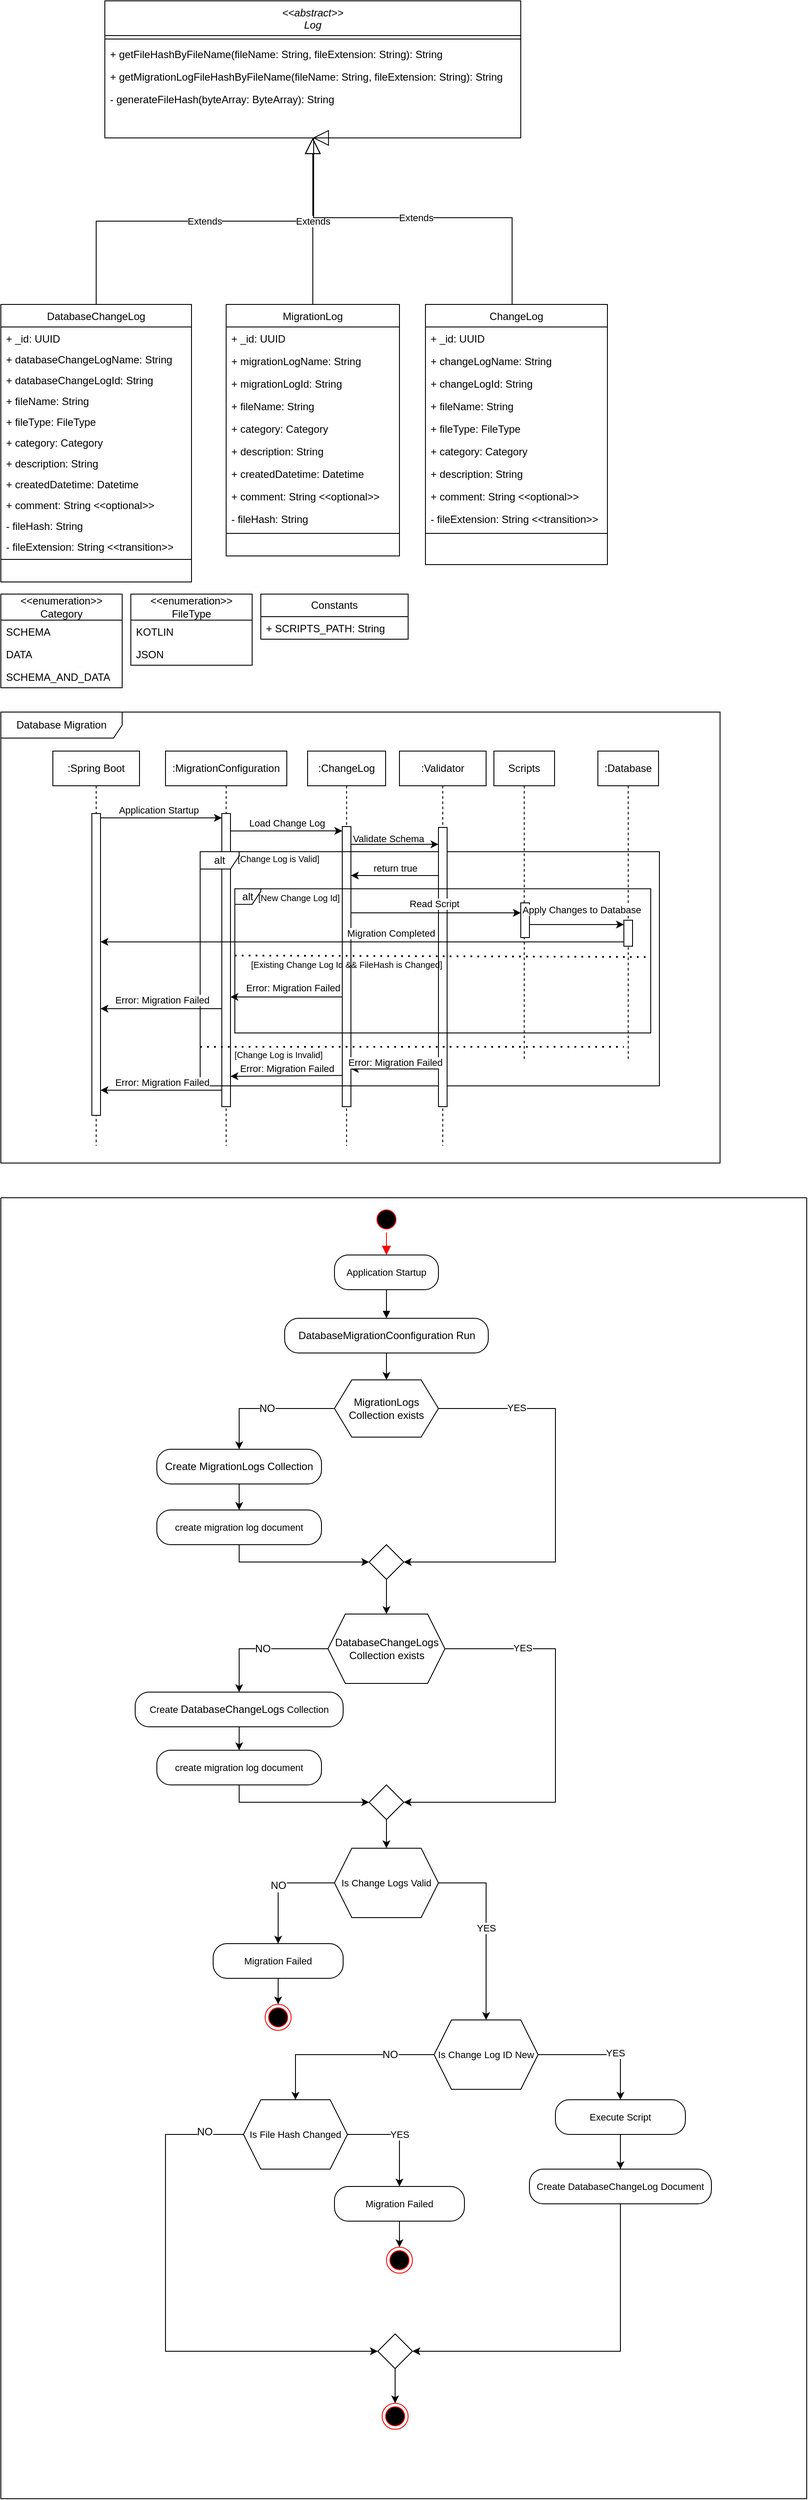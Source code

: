 <mxfile version="24.5.3" type="device">
  <diagram id="C5RBs43oDa-KdzZeNtuy" name="Page-1">
    <mxGraphModel dx="1207" dy="812" grid="1" gridSize="10" guides="1" tooltips="1" connect="1" arrows="1" fold="1" page="1" pageScale="1" pageWidth="827" pageHeight="1169" math="0" shadow="0">
      <root>
        <mxCell id="WIyWlLk6GJQsqaUBKTNV-0" />
        <mxCell id="WIyWlLk6GJQsqaUBKTNV-1" parent="WIyWlLk6GJQsqaUBKTNV-0" />
        <mxCell id="zkfFHV4jXpPFQw0GAbJ--0" value="&lt;&lt;abstract&gt;&gt;&#xa;Log" style="swimlane;fontStyle=2;align=center;verticalAlign=top;childLayout=stackLayout;horizontal=1;startSize=40;horizontalStack=0;resizeParent=1;resizeLast=0;collapsible=1;marginBottom=0;rounded=0;shadow=0;strokeWidth=1;" parent="WIyWlLk6GJQsqaUBKTNV-1" vertex="1">
          <mxGeometry x="180" y="10" width="480" height="158" as="geometry">
            <mxRectangle x="220" y="120" width="160" height="26" as="alternateBounds" />
          </mxGeometry>
        </mxCell>
        <mxCell id="zkfFHV4jXpPFQw0GAbJ--4" value="" style="line;html=1;strokeWidth=1;align=left;verticalAlign=middle;spacingTop=-1;spacingLeft=3;spacingRight=3;rotatable=0;labelPosition=right;points=[];portConstraint=eastwest;" parent="zkfFHV4jXpPFQw0GAbJ--0" vertex="1">
          <mxGeometry y="40" width="480" height="8" as="geometry" />
        </mxCell>
        <mxCell id="zkfFHV4jXpPFQw0GAbJ--5" value="+ getFileHashByFileName(fileName: String, fileExtension: String): String" style="text;align=left;verticalAlign=top;spacingLeft=4;spacingRight=4;overflow=hidden;rotatable=0;points=[[0,0.5],[1,0.5]];portConstraint=eastwest;" parent="zkfFHV4jXpPFQw0GAbJ--0" vertex="1">
          <mxGeometry y="48" width="480" height="26" as="geometry" />
        </mxCell>
        <mxCell id="hqegpH38QEARUHd4Mwe3-142" value="+ getMigrationLogFileHashByFileName(fileName: String, fileExtension: String): String" style="text;align=left;verticalAlign=top;spacingLeft=4;spacingRight=4;overflow=hidden;rotatable=0;points=[[0,0.5],[1,0.5]];portConstraint=eastwest;" vertex="1" parent="zkfFHV4jXpPFQw0GAbJ--0">
          <mxGeometry y="74" width="480" height="26" as="geometry" />
        </mxCell>
        <mxCell id="hqegpH38QEARUHd4Mwe3-143" value="- generateFileHash(byteArray: ByteArray): String" style="text;align=left;verticalAlign=top;spacingLeft=4;spacingRight=4;overflow=hidden;rotatable=0;points=[[0,0.5],[1,0.5]];portConstraint=eastwest;" vertex="1" parent="zkfFHV4jXpPFQw0GAbJ--0">
          <mxGeometry y="100" width="480" height="26" as="geometry" />
        </mxCell>
        <mxCell id="zkfFHV4jXpPFQw0GAbJ--6" value="DatabaseChangeLog" style="swimlane;fontStyle=0;align=center;verticalAlign=top;childLayout=stackLayout;horizontal=1;startSize=26;horizontalStack=0;resizeParent=1;resizeLast=0;collapsible=1;marginBottom=0;rounded=0;shadow=0;strokeWidth=1;" parent="WIyWlLk6GJQsqaUBKTNV-1" vertex="1">
          <mxGeometry x="60" y="360" width="220" height="320" as="geometry">
            <mxRectangle x="130" y="380" width="160" height="26" as="alternateBounds" />
          </mxGeometry>
        </mxCell>
        <mxCell id="zkfFHV4jXpPFQw0GAbJ--8" value="+ _id: UUID" style="text;align=left;verticalAlign=top;spacingLeft=4;spacingRight=4;overflow=hidden;rotatable=0;points=[[0,0.5],[1,0.5]];portConstraint=eastwest;rounded=0;shadow=0;html=0;" parent="zkfFHV4jXpPFQw0GAbJ--6" vertex="1">
          <mxGeometry y="26" width="220" height="24" as="geometry" />
        </mxCell>
        <mxCell id="hqegpH38QEARUHd4Mwe3-8" value="+ databaseChangeLogName: String" style="text;align=left;verticalAlign=top;spacingLeft=4;spacingRight=4;overflow=hidden;rotatable=0;points=[[0,0.5],[1,0.5]];portConstraint=eastwest;rounded=0;shadow=0;html=0;" vertex="1" parent="zkfFHV4jXpPFQw0GAbJ--6">
          <mxGeometry y="50" width="220" height="24" as="geometry" />
        </mxCell>
        <mxCell id="hqegpH38QEARUHd4Mwe3-49" value="+ databaseChangeLogId: String" style="text;align=left;verticalAlign=top;spacingLeft=4;spacingRight=4;overflow=hidden;rotatable=0;points=[[0,0.5],[1,0.5]];portConstraint=eastwest;rounded=0;shadow=0;html=0;" vertex="1" parent="zkfFHV4jXpPFQw0GAbJ--6">
          <mxGeometry y="74" width="220" height="24" as="geometry" />
        </mxCell>
        <mxCell id="hqegpH38QEARUHd4Mwe3-10" value="+ fileName: String" style="text;align=left;verticalAlign=top;spacingLeft=4;spacingRight=4;overflow=hidden;rotatable=0;points=[[0,0.5],[1,0.5]];portConstraint=eastwest;rounded=0;shadow=0;html=0;" vertex="1" parent="zkfFHV4jXpPFQw0GAbJ--6">
          <mxGeometry y="98" width="220" height="24" as="geometry" />
        </mxCell>
        <mxCell id="hqegpH38QEARUHd4Mwe3-11" value="+ fileType: FileType" style="text;align=left;verticalAlign=top;spacingLeft=4;spacingRight=4;overflow=hidden;rotatable=0;points=[[0,0.5],[1,0.5]];portConstraint=eastwest;rounded=0;shadow=0;html=0;" vertex="1" parent="zkfFHV4jXpPFQw0GAbJ--6">
          <mxGeometry y="122" width="220" height="24" as="geometry" />
        </mxCell>
        <mxCell id="hqegpH38QEARUHd4Mwe3-12" value="+ category: Category" style="text;align=left;verticalAlign=top;spacingLeft=4;spacingRight=4;overflow=hidden;rotatable=0;points=[[0,0.5],[1,0.5]];portConstraint=eastwest;rounded=0;shadow=0;html=0;" vertex="1" parent="zkfFHV4jXpPFQw0GAbJ--6">
          <mxGeometry y="146" width="220" height="24" as="geometry" />
        </mxCell>
        <mxCell id="hqegpH38QEARUHd4Mwe3-13" value="+ description: String" style="text;align=left;verticalAlign=top;spacingLeft=4;spacingRight=4;overflow=hidden;rotatable=0;points=[[0,0.5],[1,0.5]];portConstraint=eastwest;rounded=0;shadow=0;html=0;" vertex="1" parent="zkfFHV4jXpPFQw0GAbJ--6">
          <mxGeometry y="170" width="220" height="24" as="geometry" />
        </mxCell>
        <mxCell id="hqegpH38QEARUHd4Mwe3-56" value="+ createdDatetime: Datetime" style="text;align=left;verticalAlign=top;spacingLeft=4;spacingRight=4;overflow=hidden;rotatable=0;points=[[0,0.5],[1,0.5]];portConstraint=eastwest;rounded=0;shadow=0;html=0;" vertex="1" parent="zkfFHV4jXpPFQw0GAbJ--6">
          <mxGeometry y="194" width="220" height="24" as="geometry" />
        </mxCell>
        <mxCell id="hqegpH38QEARUHd4Mwe3-14" value="+ comment: String &lt;&lt;optional&gt;&gt;" style="text;align=left;verticalAlign=top;spacingLeft=4;spacingRight=4;overflow=hidden;rotatable=0;points=[[0,0.5],[1,0.5]];portConstraint=eastwest;rounded=0;shadow=0;html=0;" vertex="1" parent="zkfFHV4jXpPFQw0GAbJ--6">
          <mxGeometry y="218" width="220" height="24" as="geometry" />
        </mxCell>
        <mxCell id="hqegpH38QEARUHd4Mwe3-15" value="- fileHash: String" style="text;align=left;verticalAlign=top;spacingLeft=4;spacingRight=4;overflow=hidden;rotatable=0;points=[[0,0.5],[1,0.5]];portConstraint=eastwest;rounded=0;shadow=0;html=0;" vertex="1" parent="zkfFHV4jXpPFQw0GAbJ--6">
          <mxGeometry y="242" width="220" height="24" as="geometry" />
        </mxCell>
        <mxCell id="hqegpH38QEARUHd4Mwe3-139" value="- fileExtension: String &lt;&lt;transition&gt;&gt;" style="text;align=left;verticalAlign=top;spacingLeft=4;spacingRight=4;overflow=hidden;rotatable=0;points=[[0,0.5],[1,0.5]];portConstraint=eastwest;rounded=0;shadow=0;html=0;" vertex="1" parent="zkfFHV4jXpPFQw0GAbJ--6">
          <mxGeometry y="266" width="220" height="24" as="geometry" />
        </mxCell>
        <mxCell id="zkfFHV4jXpPFQw0GAbJ--9" value="" style="line;html=1;strokeWidth=1;align=left;verticalAlign=middle;spacingTop=-1;spacingLeft=3;spacingRight=3;rotatable=0;labelPosition=right;points=[];portConstraint=eastwest;" parent="zkfFHV4jXpPFQw0GAbJ--6" vertex="1">
          <mxGeometry y="290" width="220" height="8" as="geometry" />
        </mxCell>
        <mxCell id="zkfFHV4jXpPFQw0GAbJ--17" value="ChangeLog" style="swimlane;fontStyle=0;align=center;verticalAlign=top;childLayout=stackLayout;horizontal=1;startSize=26;horizontalStack=0;resizeParent=1;resizeLast=0;collapsible=1;marginBottom=0;rounded=0;shadow=0;strokeWidth=1;" parent="WIyWlLk6GJQsqaUBKTNV-1" vertex="1">
          <mxGeometry x="550" y="360" width="210" height="300" as="geometry">
            <mxRectangle x="550" y="140" width="160" height="26" as="alternateBounds" />
          </mxGeometry>
        </mxCell>
        <mxCell id="zkfFHV4jXpPFQw0GAbJ--18" value="+ _id: UUID" style="text;align=left;verticalAlign=top;spacingLeft=4;spacingRight=4;overflow=hidden;rotatable=0;points=[[0,0.5],[1,0.5]];portConstraint=eastwest;" parent="zkfFHV4jXpPFQw0GAbJ--17" vertex="1">
          <mxGeometry y="26" width="210" height="26" as="geometry" />
        </mxCell>
        <mxCell id="zkfFHV4jXpPFQw0GAbJ--19" value="+ changeLogName: String" style="text;align=left;verticalAlign=top;spacingLeft=4;spacingRight=4;overflow=hidden;rotatable=0;points=[[0,0.5],[1,0.5]];portConstraint=eastwest;rounded=0;shadow=0;html=0;" parent="zkfFHV4jXpPFQw0GAbJ--17" vertex="1">
          <mxGeometry y="52" width="210" height="26" as="geometry" />
        </mxCell>
        <mxCell id="hqegpH38QEARUHd4Mwe3-51" value="+ changeLogId: String" style="text;align=left;verticalAlign=top;spacingLeft=4;spacingRight=4;overflow=hidden;rotatable=0;points=[[0,0.5],[1,0.5]];portConstraint=eastwest;rounded=0;shadow=0;html=0;" vertex="1" parent="zkfFHV4jXpPFQw0GAbJ--17">
          <mxGeometry y="78" width="210" height="26" as="geometry" />
        </mxCell>
        <mxCell id="zkfFHV4jXpPFQw0GAbJ--20" value="+ fileName: String" style="text;align=left;verticalAlign=top;spacingLeft=4;spacingRight=4;overflow=hidden;rotatable=0;points=[[0,0.5],[1,0.5]];portConstraint=eastwest;rounded=0;shadow=0;html=0;" parent="zkfFHV4jXpPFQw0GAbJ--17" vertex="1">
          <mxGeometry y="104" width="210" height="26" as="geometry" />
        </mxCell>
        <mxCell id="zkfFHV4jXpPFQw0GAbJ--21" value="+ fileType: FileType" style="text;align=left;verticalAlign=top;spacingLeft=4;spacingRight=4;overflow=hidden;rotatable=0;points=[[0,0.5],[1,0.5]];portConstraint=eastwest;rounded=0;shadow=0;html=0;" parent="zkfFHV4jXpPFQw0GAbJ--17" vertex="1">
          <mxGeometry y="130" width="210" height="26" as="geometry" />
        </mxCell>
        <mxCell id="zkfFHV4jXpPFQw0GAbJ--22" value="+ category: Category" style="text;align=left;verticalAlign=top;spacingLeft=4;spacingRight=4;overflow=hidden;rotatable=0;points=[[0,0.5],[1,0.5]];portConstraint=eastwest;rounded=0;shadow=0;html=0;" parent="zkfFHV4jXpPFQw0GAbJ--17" vertex="1">
          <mxGeometry y="156" width="210" height="26" as="geometry" />
        </mxCell>
        <mxCell id="hqegpH38QEARUHd4Mwe3-18" value="+ description: String" style="text;align=left;verticalAlign=top;spacingLeft=4;spacingRight=4;overflow=hidden;rotatable=0;points=[[0,0.5],[1,0.5]];portConstraint=eastwest;rounded=0;shadow=0;html=0;" vertex="1" parent="zkfFHV4jXpPFQw0GAbJ--17">
          <mxGeometry y="182" width="210" height="26" as="geometry" />
        </mxCell>
        <mxCell id="hqegpH38QEARUHd4Mwe3-20" value="+ comment: String &lt;&lt;optional&gt;&gt;" style="text;align=left;verticalAlign=top;spacingLeft=4;spacingRight=4;overflow=hidden;rotatable=0;points=[[0,0.5],[1,0.5]];portConstraint=eastwest;rounded=0;shadow=0;html=0;" vertex="1" parent="zkfFHV4jXpPFQw0GAbJ--17">
          <mxGeometry y="208" width="210" height="26" as="geometry" />
        </mxCell>
        <mxCell id="hqegpH38QEARUHd4Mwe3-140" value="- fileExtension: String &lt;&lt;transition&gt;&gt;" style="text;align=left;verticalAlign=top;spacingLeft=4;spacingRight=4;overflow=hidden;rotatable=0;points=[[0,0.5],[1,0.5]];portConstraint=eastwest;rounded=0;shadow=0;html=0;" vertex="1" parent="zkfFHV4jXpPFQw0GAbJ--17">
          <mxGeometry y="234" width="210" height="26" as="geometry" />
        </mxCell>
        <mxCell id="zkfFHV4jXpPFQw0GAbJ--23" value="" style="line;html=1;strokeWidth=1;align=left;verticalAlign=middle;spacingTop=-1;spacingLeft=3;spacingRight=3;rotatable=0;labelPosition=right;points=[];portConstraint=eastwest;" parent="zkfFHV4jXpPFQw0GAbJ--17" vertex="1">
          <mxGeometry y="260" width="210" height="8" as="geometry" />
        </mxCell>
        <mxCell id="hqegpH38QEARUHd4Mwe3-22" value="MigrationLog" style="swimlane;fontStyle=0;align=center;verticalAlign=top;childLayout=stackLayout;horizontal=1;startSize=26;horizontalStack=0;resizeParent=1;resizeLast=0;collapsible=1;marginBottom=0;rounded=0;shadow=0;strokeWidth=1;" vertex="1" parent="WIyWlLk6GJQsqaUBKTNV-1">
          <mxGeometry x="320" y="360" width="200" height="290" as="geometry">
            <mxRectangle x="550" y="140" width="160" height="26" as="alternateBounds" />
          </mxGeometry>
        </mxCell>
        <mxCell id="hqegpH38QEARUHd4Mwe3-23" value="+ _id: UUID" style="text;align=left;verticalAlign=top;spacingLeft=4;spacingRight=4;overflow=hidden;rotatable=0;points=[[0,0.5],[1,0.5]];portConstraint=eastwest;" vertex="1" parent="hqegpH38QEARUHd4Mwe3-22">
          <mxGeometry y="26" width="200" height="26" as="geometry" />
        </mxCell>
        <mxCell id="hqegpH38QEARUHd4Mwe3-24" value="+ migrationLogName: String" style="text;align=left;verticalAlign=top;spacingLeft=4;spacingRight=4;overflow=hidden;rotatable=0;points=[[0,0.5],[1,0.5]];portConstraint=eastwest;rounded=0;shadow=0;html=0;" vertex="1" parent="hqegpH38QEARUHd4Mwe3-22">
          <mxGeometry y="52" width="200" height="26" as="geometry" />
        </mxCell>
        <mxCell id="hqegpH38QEARUHd4Mwe3-50" value="+ migrationLogId: String" style="text;align=left;verticalAlign=top;spacingLeft=4;spacingRight=4;overflow=hidden;rotatable=0;points=[[0,0.5],[1,0.5]];portConstraint=eastwest;rounded=0;shadow=0;html=0;" vertex="1" parent="hqegpH38QEARUHd4Mwe3-22">
          <mxGeometry y="78" width="200" height="26" as="geometry" />
        </mxCell>
        <mxCell id="hqegpH38QEARUHd4Mwe3-25" value="+ fileName: String" style="text;align=left;verticalAlign=top;spacingLeft=4;spacingRight=4;overflow=hidden;rotatable=0;points=[[0,0.5],[1,0.5]];portConstraint=eastwest;rounded=0;shadow=0;html=0;" vertex="1" parent="hqegpH38QEARUHd4Mwe3-22">
          <mxGeometry y="104" width="200" height="26" as="geometry" />
        </mxCell>
        <mxCell id="hqegpH38QEARUHd4Mwe3-27" value="+ category: Category" style="text;align=left;verticalAlign=top;spacingLeft=4;spacingRight=4;overflow=hidden;rotatable=0;points=[[0,0.5],[1,0.5]];portConstraint=eastwest;rounded=0;shadow=0;html=0;" vertex="1" parent="hqegpH38QEARUHd4Mwe3-22">
          <mxGeometry y="130" width="200" height="26" as="geometry" />
        </mxCell>
        <mxCell id="hqegpH38QEARUHd4Mwe3-28" value="+ description: String" style="text;align=left;verticalAlign=top;spacingLeft=4;spacingRight=4;overflow=hidden;rotatable=0;points=[[0,0.5],[1,0.5]];portConstraint=eastwest;rounded=0;shadow=0;html=0;" vertex="1" parent="hqegpH38QEARUHd4Mwe3-22">
          <mxGeometry y="156" width="200" height="26" as="geometry" />
        </mxCell>
        <mxCell id="hqegpH38QEARUHd4Mwe3-57" value="+ createdDatetime: Datetime" style="text;align=left;verticalAlign=top;spacingLeft=4;spacingRight=4;overflow=hidden;rotatable=0;points=[[0,0.5],[1,0.5]];portConstraint=eastwest;rounded=0;shadow=0;html=0;" vertex="1" parent="hqegpH38QEARUHd4Mwe3-22">
          <mxGeometry y="182" width="200" height="26" as="geometry" />
        </mxCell>
        <mxCell id="hqegpH38QEARUHd4Mwe3-29" value="+ comment: String &lt;&lt;optional&gt;&gt;" style="text;align=left;verticalAlign=top;spacingLeft=4;spacingRight=4;overflow=hidden;rotatable=0;points=[[0,0.5],[1,0.5]];portConstraint=eastwest;rounded=0;shadow=0;html=0;" vertex="1" parent="hqegpH38QEARUHd4Mwe3-22">
          <mxGeometry y="208" width="200" height="26" as="geometry" />
        </mxCell>
        <mxCell id="hqegpH38QEARUHd4Mwe3-30" value="- fileHash: String" style="text;align=left;verticalAlign=top;spacingLeft=4;spacingRight=4;overflow=hidden;rotatable=0;points=[[0,0.5],[1,0.5]];portConstraint=eastwest;rounded=0;shadow=0;html=0;" vertex="1" parent="hqegpH38QEARUHd4Mwe3-22">
          <mxGeometry y="234" width="200" height="26" as="geometry" />
        </mxCell>
        <mxCell id="hqegpH38QEARUHd4Mwe3-31" value="" style="line;html=1;strokeWidth=1;align=left;verticalAlign=middle;spacingTop=-1;spacingLeft=3;spacingRight=3;rotatable=0;labelPosition=right;points=[];portConstraint=eastwest;" vertex="1" parent="hqegpH38QEARUHd4Mwe3-22">
          <mxGeometry y="260" width="200" height="8" as="geometry" />
        </mxCell>
        <mxCell id="hqegpH38QEARUHd4Mwe3-34" value="Extends" style="endArrow=block;endSize=16;endFill=0;html=1;rounded=0;exitX=0.5;exitY=0;exitDx=0;exitDy=0;entryX=0.5;entryY=1;entryDx=0;entryDy=0;edgeStyle=orthogonalEdgeStyle;" edge="1" parent="WIyWlLk6GJQsqaUBKTNV-1" source="zkfFHV4jXpPFQw0GAbJ--6" target="zkfFHV4jXpPFQw0GAbJ--0">
          <mxGeometry width="160" relative="1" as="geometry">
            <mxPoint x="310" y="340" as="sourcePoint" />
            <mxPoint x="470" y="340" as="targetPoint" />
          </mxGeometry>
        </mxCell>
        <mxCell id="hqegpH38QEARUHd4Mwe3-35" value="Extends" style="endArrow=block;endSize=16;endFill=0;html=1;rounded=0;exitX=0.5;exitY=0;exitDx=0;exitDy=0;entryX=0.5;entryY=1;entryDx=0;entryDy=0;edgeStyle=orthogonalEdgeStyle;" edge="1" parent="WIyWlLk6GJQsqaUBKTNV-1" source="hqegpH38QEARUHd4Mwe3-22" target="zkfFHV4jXpPFQw0GAbJ--0">
          <mxGeometry width="160" relative="1" as="geometry">
            <mxPoint x="330" y="370" as="sourcePoint" />
            <mxPoint x="490" y="370" as="targetPoint" />
          </mxGeometry>
        </mxCell>
        <mxCell id="hqegpH38QEARUHd4Mwe3-37" value="Extends" style="endArrow=block;endSize=16;endFill=0;html=1;rounded=0;edgeStyle=orthogonalEdgeStyle;exitX=0.5;exitY=0;exitDx=0;exitDy=0;" edge="1" parent="WIyWlLk6GJQsqaUBKTNV-1">
          <mxGeometry width="160" relative="1" as="geometry">
            <mxPoint x="650" y="360" as="sourcePoint" />
            <mxPoint x="420" y="168" as="targetPoint" />
            <Array as="points">
              <mxPoint x="650" y="260" />
              <mxPoint x="421" y="260" />
            </Array>
          </mxGeometry>
        </mxCell>
        <mxCell id="hqegpH38QEARUHd4Mwe3-38" value="&lt;div&gt;&amp;lt;&amp;lt;enumeration&amp;gt;&amp;gt;&lt;/div&gt;Category" style="swimlane;fontStyle=0;childLayout=stackLayout;horizontal=1;startSize=30;fillColor=none;horizontalStack=0;resizeParent=1;resizeParentMax=0;resizeLast=0;collapsible=1;marginBottom=0;whiteSpace=wrap;html=1;" vertex="1" parent="WIyWlLk6GJQsqaUBKTNV-1">
          <mxGeometry x="60" y="694" width="140" height="108" as="geometry" />
        </mxCell>
        <mxCell id="hqegpH38QEARUHd4Mwe3-39" value="SCHEMA" style="text;strokeColor=none;fillColor=none;align=left;verticalAlign=top;spacingLeft=4;spacingRight=4;overflow=hidden;rotatable=0;points=[[0,0.5],[1,0.5]];portConstraint=eastwest;whiteSpace=wrap;html=1;" vertex="1" parent="hqegpH38QEARUHd4Mwe3-38">
          <mxGeometry y="30" width="140" height="26" as="geometry" />
        </mxCell>
        <mxCell id="hqegpH38QEARUHd4Mwe3-40" value="DATA" style="text;strokeColor=none;fillColor=none;align=left;verticalAlign=top;spacingLeft=4;spacingRight=4;overflow=hidden;rotatable=0;points=[[0,0.5],[1,0.5]];portConstraint=eastwest;whiteSpace=wrap;html=1;" vertex="1" parent="hqegpH38QEARUHd4Mwe3-38">
          <mxGeometry y="56" width="140" height="26" as="geometry" />
        </mxCell>
        <mxCell id="hqegpH38QEARUHd4Mwe3-41" value="SCHEMA_AND_DATA" style="text;strokeColor=none;fillColor=none;align=left;verticalAlign=top;spacingLeft=4;spacingRight=4;overflow=hidden;rotatable=0;points=[[0,0.5],[1,0.5]];portConstraint=eastwest;whiteSpace=wrap;html=1;" vertex="1" parent="hqegpH38QEARUHd4Mwe3-38">
          <mxGeometry y="82" width="140" height="26" as="geometry" />
        </mxCell>
        <mxCell id="hqegpH38QEARUHd4Mwe3-42" value="&lt;div&gt;&amp;lt;&amp;lt;enumeration&amp;gt;&amp;gt;&lt;/div&gt;FileType" style="swimlane;fontStyle=0;childLayout=stackLayout;horizontal=1;startSize=30;fillColor=none;horizontalStack=0;resizeParent=1;resizeParentMax=0;resizeLast=0;collapsible=1;marginBottom=0;whiteSpace=wrap;html=1;" vertex="1" parent="WIyWlLk6GJQsqaUBKTNV-1">
          <mxGeometry x="210" y="694" width="140" height="82" as="geometry" />
        </mxCell>
        <mxCell id="hqegpH38QEARUHd4Mwe3-43" value="KOTLIN" style="text;strokeColor=none;fillColor=none;align=left;verticalAlign=top;spacingLeft=4;spacingRight=4;overflow=hidden;rotatable=0;points=[[0,0.5],[1,0.5]];portConstraint=eastwest;whiteSpace=wrap;html=1;" vertex="1" parent="hqegpH38QEARUHd4Mwe3-42">
          <mxGeometry y="30" width="140" height="26" as="geometry" />
        </mxCell>
        <mxCell id="hqegpH38QEARUHd4Mwe3-44" value="JSON" style="text;strokeColor=none;fillColor=none;align=left;verticalAlign=top;spacingLeft=4;spacingRight=4;overflow=hidden;rotatable=0;points=[[0,0.5],[1,0.5]];portConstraint=eastwest;whiteSpace=wrap;html=1;" vertex="1" parent="hqegpH38QEARUHd4Mwe3-42">
          <mxGeometry y="56" width="140" height="26" as="geometry" />
        </mxCell>
        <mxCell id="hqegpH38QEARUHd4Mwe3-52" value="Constants" style="swimlane;fontStyle=0;childLayout=stackLayout;horizontal=1;startSize=26;fillColor=none;horizontalStack=0;resizeParent=1;resizeParentMax=0;resizeLast=0;collapsible=1;marginBottom=0;whiteSpace=wrap;html=1;" vertex="1" parent="WIyWlLk6GJQsqaUBKTNV-1">
          <mxGeometry x="360" y="694" width="170" height="52" as="geometry" />
        </mxCell>
        <mxCell id="hqegpH38QEARUHd4Mwe3-53" value="&lt;span style=&quot;text-wrap: nowrap;&quot;&gt;+ SCRIPTS_PATH: String&lt;/span&gt;" style="text;strokeColor=none;fillColor=none;align=left;verticalAlign=top;spacingLeft=4;spacingRight=4;overflow=hidden;rotatable=0;points=[[0,0.5],[1,0.5]];portConstraint=eastwest;whiteSpace=wrap;html=1;" vertex="1" parent="hqegpH38QEARUHd4Mwe3-52">
          <mxGeometry y="26" width="170" height="26" as="geometry" />
        </mxCell>
        <mxCell id="hqegpH38QEARUHd4Mwe3-58" value="Database Migration" style="shape=umlFrame;whiteSpace=wrap;html=1;pointerEvents=0;width=140;height=30;" vertex="1" parent="WIyWlLk6GJQsqaUBKTNV-1">
          <mxGeometry x="60" y="830" width="830" height="520" as="geometry" />
        </mxCell>
        <mxCell id="hqegpH38QEARUHd4Mwe3-71" value=":Spring Boot" style="shape=umlLifeline;perimeter=lifelinePerimeter;whiteSpace=wrap;html=1;container=1;dropTarget=0;collapsible=0;recursiveResize=0;outlineConnect=0;portConstraint=eastwest;newEdgeStyle={&quot;curved&quot;:0,&quot;rounded&quot;:0};" vertex="1" parent="WIyWlLk6GJQsqaUBKTNV-1">
          <mxGeometry x="120" y="875" width="100" height="455" as="geometry" />
        </mxCell>
        <mxCell id="hqegpH38QEARUHd4Mwe3-83" value="" style="html=1;points=[[0,0,0,0,5],[0,1,0,0,-5],[1,0,0,0,5],[1,1,0,0,-5]];perimeter=orthogonalPerimeter;outlineConnect=0;targetShapes=umlLifeline;portConstraint=eastwest;newEdgeStyle={&quot;curved&quot;:0,&quot;rounded&quot;:0};" vertex="1" parent="hqegpH38QEARUHd4Mwe3-71">
          <mxGeometry x="45" y="72" width="10" height="348" as="geometry" />
        </mxCell>
        <mxCell id="hqegpH38QEARUHd4Mwe3-72" value=":MigrationConfiguration" style="shape=umlLifeline;perimeter=lifelinePerimeter;whiteSpace=wrap;html=1;container=1;dropTarget=0;collapsible=0;recursiveResize=0;outlineConnect=0;portConstraint=eastwest;newEdgeStyle={&quot;curved&quot;:0,&quot;rounded&quot;:0};" vertex="1" parent="WIyWlLk6GJQsqaUBKTNV-1">
          <mxGeometry x="250" y="875" width="140" height="455" as="geometry" />
        </mxCell>
        <mxCell id="hqegpH38QEARUHd4Mwe3-88" value="" style="html=1;points=[[0,0,0,0,5],[0,1,0,0,-5],[1,0,0,0,5],[1,1,0,0,-5]];perimeter=orthogonalPerimeter;outlineConnect=0;targetShapes=umlLifeline;portConstraint=eastwest;newEdgeStyle={&quot;curved&quot;:0,&quot;rounded&quot;:0};" vertex="1" parent="hqegpH38QEARUHd4Mwe3-72">
          <mxGeometry x="65" y="72" width="10" height="338" as="geometry" />
        </mxCell>
        <mxCell id="hqegpH38QEARUHd4Mwe3-73" value=":Database" style="shape=umlLifeline;perimeter=lifelinePerimeter;whiteSpace=wrap;html=1;container=1;dropTarget=0;collapsible=0;recursiveResize=0;outlineConnect=0;portConstraint=eastwest;newEdgeStyle={&quot;curved&quot;:0,&quot;rounded&quot;:0};" vertex="1" parent="WIyWlLk6GJQsqaUBKTNV-1">
          <mxGeometry x="749" y="875" width="70" height="355" as="geometry" />
        </mxCell>
        <mxCell id="hqegpH38QEARUHd4Mwe3-74" value=":ChangeLog" style="shape=umlLifeline;perimeter=lifelinePerimeter;whiteSpace=wrap;html=1;container=1;dropTarget=0;collapsible=0;recursiveResize=0;outlineConnect=0;portConstraint=eastwest;newEdgeStyle={&quot;curved&quot;:0,&quot;rounded&quot;:0};" vertex="1" parent="WIyWlLk6GJQsqaUBKTNV-1">
          <mxGeometry x="414" y="875" width="90" height="455" as="geometry" />
        </mxCell>
        <mxCell id="hqegpH38QEARUHd4Mwe3-90" value="" style="html=1;points=[[0,0,0,0,5],[0,1,0,0,-5],[1,0,0,0,5],[1,1,0,0,-5]];perimeter=orthogonalPerimeter;outlineConnect=0;targetShapes=umlLifeline;portConstraint=eastwest;newEdgeStyle={&quot;curved&quot;:0,&quot;rounded&quot;:0};" vertex="1" parent="hqegpH38QEARUHd4Mwe3-74">
          <mxGeometry x="40" y="87" width="10" height="323" as="geometry" />
        </mxCell>
        <mxCell id="hqegpH38QEARUHd4Mwe3-75" value="Scripts" style="shape=umlLifeline;perimeter=lifelinePerimeter;whiteSpace=wrap;html=1;container=1;dropTarget=0;collapsible=0;recursiveResize=0;outlineConnect=0;portConstraint=eastwest;newEdgeStyle={&quot;curved&quot;:0,&quot;rounded&quot;:0};" vertex="1" parent="WIyWlLk6GJQsqaUBKTNV-1">
          <mxGeometry x="629" y="875" width="70" height="355" as="geometry" />
        </mxCell>
        <mxCell id="hqegpH38QEARUHd4Mwe3-81" value="" style="endArrow=classic;html=1;rounded=0;entryX=0;entryY=0;entryDx=0;entryDy=5;entryPerimeter=0;" edge="1" parent="WIyWlLk6GJQsqaUBKTNV-1" target="hqegpH38QEARUHd4Mwe3-90">
          <mxGeometry width="50" height="50" relative="1" as="geometry">
            <mxPoint x="325" y="967.1" as="sourcePoint" />
            <mxPoint x="450" y="967" as="targetPoint" />
          </mxGeometry>
        </mxCell>
        <mxCell id="hqegpH38QEARUHd4Mwe3-82" value="Load Change Log" style="edgeLabel;html=1;align=center;verticalAlign=middle;resizable=0;points=[];" vertex="1" connectable="0" parent="hqegpH38QEARUHd4Mwe3-81">
          <mxGeometry x="0.054" relative="1" as="geometry">
            <mxPoint x="-3" y="-9" as="offset" />
          </mxGeometry>
        </mxCell>
        <mxCell id="hqegpH38QEARUHd4Mwe3-86" value="" style="endArrow=classic;html=1;rounded=0;exitX=1;exitY=0;exitDx=0;exitDy=5;exitPerimeter=0;entryX=0;entryY=0;entryDx=0;entryDy=5;entryPerimeter=0;" edge="1" parent="WIyWlLk6GJQsqaUBKTNV-1" source="hqegpH38QEARUHd4Mwe3-83" target="hqegpH38QEARUHd4Mwe3-88">
          <mxGeometry width="50" height="50" relative="1" as="geometry">
            <mxPoint x="400" y="1190" as="sourcePoint" />
            <mxPoint x="450" y="1140" as="targetPoint" />
          </mxGeometry>
        </mxCell>
        <mxCell id="hqegpH38QEARUHd4Mwe3-87" value="Application Startup" style="edgeLabel;html=1;align=center;verticalAlign=middle;resizable=0;points=[];" vertex="1" connectable="0" parent="hqegpH38QEARUHd4Mwe3-86">
          <mxGeometry x="-0.253" y="-1" relative="1" as="geometry">
            <mxPoint x="14" y="-10" as="offset" />
          </mxGeometry>
        </mxCell>
        <mxCell id="hqegpH38QEARUHd4Mwe3-89" value="alt" style="shape=umlFrame;whiteSpace=wrap;html=1;pointerEvents=0;width=45;height=20;" vertex="1" parent="WIyWlLk6GJQsqaUBKTNV-1">
          <mxGeometry x="290" y="991" width="530" height="270" as="geometry" />
        </mxCell>
        <mxCell id="hqegpH38QEARUHd4Mwe3-94" value="" style="html=1;points=[[0,0,0,0,5],[0,1,0,0,-5],[1,0,0,0,5],[1,1,0,0,-5]];perimeter=orthogonalPerimeter;outlineConnect=0;targetShapes=umlLifeline;portConstraint=eastwest;newEdgeStyle={&quot;curved&quot;:0,&quot;rounded&quot;:0};" vertex="1" parent="WIyWlLk6GJQsqaUBKTNV-1">
          <mxGeometry x="779" y="1070" width="10" height="30" as="geometry" />
        </mxCell>
        <mxCell id="hqegpH38QEARUHd4Mwe3-95" value=":Validator" style="shape=umlLifeline;perimeter=lifelinePerimeter;whiteSpace=wrap;html=1;container=1;dropTarget=0;collapsible=0;recursiveResize=0;outlineConnect=0;portConstraint=eastwest;newEdgeStyle={&quot;curved&quot;:0,&quot;rounded&quot;:0};" vertex="1" parent="WIyWlLk6GJQsqaUBKTNV-1">
          <mxGeometry x="520" y="875" width="100" height="455" as="geometry" />
        </mxCell>
        <mxCell id="hqegpH38QEARUHd4Mwe3-96" value="" style="html=1;points=[[0,0,0,0,5],[0,1,0,0,-5],[1,0,0,0,5],[1,1,0,0,-5]];perimeter=orthogonalPerimeter;outlineConnect=0;targetShapes=umlLifeline;portConstraint=eastwest;newEdgeStyle={&quot;curved&quot;:0,&quot;rounded&quot;:0};" vertex="1" parent="hqegpH38QEARUHd4Mwe3-95">
          <mxGeometry x="45" y="88" width="10" height="322" as="geometry" />
        </mxCell>
        <mxCell id="hqegpH38QEARUHd4Mwe3-98" value="" style="endArrow=classic;html=1;rounded=0;" edge="1" parent="WIyWlLk6GJQsqaUBKTNV-1">
          <mxGeometry width="50" height="50" relative="1" as="geometry">
            <mxPoint x="464" y="982.5" as="sourcePoint" />
            <mxPoint x="565" y="982.5" as="targetPoint" />
          </mxGeometry>
        </mxCell>
        <mxCell id="hqegpH38QEARUHd4Mwe3-99" value="Validate Schema" style="text;html=1;align=center;verticalAlign=middle;resizable=0;points=[];autosize=1;strokeColor=none;fillColor=none;fontSize=11;" vertex="1" parent="WIyWlLk6GJQsqaUBKTNV-1">
          <mxGeometry x="452" y="961" width="110" height="30" as="geometry" />
        </mxCell>
        <mxCell id="hqegpH38QEARUHd4Mwe3-100" value="[Change Log is Valid]" style="text;align=center;fontStyle=0;verticalAlign=middle;spacingLeft=3;spacingRight=3;strokeColor=none;rotatable=0;points=[[0,0.5],[1,0.5]];portConstraint=eastwest;html=1;fontSize=10;" vertex="1" parent="WIyWlLk6GJQsqaUBKTNV-1">
          <mxGeometry x="325" y="986" width="109" height="26" as="geometry" />
        </mxCell>
        <mxCell id="hqegpH38QEARUHd4Mwe3-101" value="" style="endArrow=classic;html=1;rounded=0;" edge="1" parent="WIyWlLk6GJQsqaUBKTNV-1">
          <mxGeometry width="50" height="50" relative="1" as="geometry">
            <mxPoint x="565" y="1018.5" as="sourcePoint" />
            <mxPoint x="464" y="1018.5" as="targetPoint" />
          </mxGeometry>
        </mxCell>
        <mxCell id="hqegpH38QEARUHd4Mwe3-102" value="return true" style="edgeLabel;html=1;align=center;verticalAlign=middle;resizable=0;points=[];" vertex="1" connectable="0" parent="hqegpH38QEARUHd4Mwe3-101">
          <mxGeometry x="-0.109" y="-3" relative="1" as="geometry">
            <mxPoint x="-5" y="-6" as="offset" />
          </mxGeometry>
        </mxCell>
        <mxCell id="hqegpH38QEARUHd4Mwe3-103" value="" style="endArrow=none;dashed=1;html=1;dashPattern=1 3;strokeWidth=2;rounded=0;exitX=0;exitY=0.575;exitDx=0;exitDy=0;exitPerimeter=0;" edge="1" parent="WIyWlLk6GJQsqaUBKTNV-1">
          <mxGeometry width="50" height="50" relative="1" as="geometry">
            <mxPoint x="290" y="1216" as="sourcePoint" />
            <mxPoint x="779" y="1216" as="targetPoint" />
          </mxGeometry>
        </mxCell>
        <mxCell id="hqegpH38QEARUHd4Mwe3-105" value="[Change Log is Invalid]" style="text;align=center;fontStyle=0;verticalAlign=middle;spacingLeft=3;spacingRight=3;strokeColor=none;rotatable=0;points=[[0,0.5],[1,0.5]];portConstraint=eastwest;html=1;fontSize=10;" vertex="1" parent="WIyWlLk6GJQsqaUBKTNV-1">
          <mxGeometry x="325" y="1212" width="109" height="26" as="geometry" />
        </mxCell>
        <mxCell id="hqegpH38QEARUHd4Mwe3-108" value="" style="endArrow=classic;html=1;rounded=0;" edge="1" parent="WIyWlLk6GJQsqaUBKTNV-1">
          <mxGeometry width="50" height="50" relative="1" as="geometry">
            <mxPoint x="565" y="1241.5" as="sourcePoint" />
            <mxPoint x="464" y="1241.5" as="targetPoint" />
          </mxGeometry>
        </mxCell>
        <mxCell id="hqegpH38QEARUHd4Mwe3-109" value="Error: Migration Failed" style="edgeLabel;html=1;align=center;verticalAlign=middle;resizable=0;points=[];" vertex="1" connectable="0" parent="hqegpH38QEARUHd4Mwe3-108">
          <mxGeometry x="-0.01" y="-3" relative="1" as="geometry">
            <mxPoint y="-5" as="offset" />
          </mxGeometry>
        </mxCell>
        <mxCell id="hqegpH38QEARUHd4Mwe3-114" value="" style="group" vertex="1" connectable="0" parent="WIyWlLk6GJQsqaUBKTNV-1">
          <mxGeometry x="330" y="1030" width="480" height="170" as="geometry" />
        </mxCell>
        <mxCell id="hqegpH38QEARUHd4Mwe3-112" value="alt" style="shape=umlFrame;whiteSpace=wrap;html=1;pointerEvents=0;width=30;height=18;" vertex="1" parent="hqegpH38QEARUHd4Mwe3-114">
          <mxGeometry y="3.696" width="480" height="166.304" as="geometry" />
        </mxCell>
        <mxCell id="hqegpH38QEARUHd4Mwe3-113" value="[New Change Log Id]&amp;nbsp;" style="text;align=center;fontStyle=0;verticalAlign=middle;spacingLeft=3;spacingRight=3;strokeColor=none;rotatable=0;points=[[0,0.5],[1,0.5]];portConstraint=eastwest;html=1;fontSize=10;" vertex="1" parent="hqegpH38QEARUHd4Mwe3-114">
          <mxGeometry x="20" y="-10" width="110" height="48.043" as="geometry" />
        </mxCell>
        <mxCell id="hqegpH38QEARUHd4Mwe3-120" value="" style="html=1;points=[[0,0,0,0,5],[0,1,0,0,-5],[1,0,0,0,5],[1,1,0,0,-5]];perimeter=orthogonalPerimeter;outlineConnect=0;targetShapes=umlLifeline;portConstraint=eastwest;newEdgeStyle={&quot;curved&quot;:0,&quot;rounded&quot;:0};" vertex="1" parent="hqegpH38QEARUHd4Mwe3-114">
          <mxGeometry x="330" y="20" width="10" height="40" as="geometry" />
        </mxCell>
        <mxCell id="hqegpH38QEARUHd4Mwe3-130" value="" style="endArrow=none;dashed=1;html=1;dashPattern=1 3;strokeWidth=2;rounded=0;exitX=0;exitY=0.575;exitDx=0;exitDy=0;exitPerimeter=0;entryX=1;entryY=0.806;entryDx=0;entryDy=0;entryPerimeter=0;" edge="1" parent="hqegpH38QEARUHd4Mwe3-114">
          <mxGeometry width="50" height="50" relative="1" as="geometry">
            <mxPoint y="80.692" as="sourcePoint" />
            <mxPoint x="480" y="82.429" as="targetPoint" />
          </mxGeometry>
        </mxCell>
        <mxCell id="hqegpH38QEARUHd4Mwe3-131" value="[Existing Change Log Id &amp;amp;&amp;amp; FileHash is Changed]&amp;nbsp;" style="text;align=center;fontStyle=0;verticalAlign=middle;spacingLeft=3;spacingRight=3;strokeColor=none;rotatable=0;points=[[0,0.5],[1,0.5]];portConstraint=eastwest;html=1;fontSize=10;" vertex="1" parent="hqegpH38QEARUHd4Mwe3-114">
          <mxGeometry x="15" y="66.62" width="229" height="48.04" as="geometry" />
        </mxCell>
        <mxCell id="hqegpH38QEARUHd4Mwe3-116" value="" style="endArrow=classic;html=1;rounded=0;exitX=0;exitY=1;exitDx=0;exitDy=-5;exitPerimeter=0;" edge="1" parent="WIyWlLk6GJQsqaUBKTNV-1">
          <mxGeometry width="50" height="50" relative="1" as="geometry">
            <mxPoint x="454" y="1249" as="sourcePoint" />
            <mxPoint x="325" y="1250" as="targetPoint" />
          </mxGeometry>
        </mxCell>
        <mxCell id="hqegpH38QEARUHd4Mwe3-117" value="Error: Migration Failed" style="edgeLabel;html=1;align=center;verticalAlign=middle;resizable=0;points=[];" vertex="1" connectable="0" parent="hqegpH38QEARUHd4Mwe3-116">
          <mxGeometry x="-0.01" y="-3" relative="1" as="geometry">
            <mxPoint y="-6" as="offset" />
          </mxGeometry>
        </mxCell>
        <mxCell id="hqegpH38QEARUHd4Mwe3-118" value="" style="endArrow=classic;html=1;rounded=0;" edge="1" parent="WIyWlLk6GJQsqaUBKTNV-1">
          <mxGeometry width="50" height="50" relative="1" as="geometry">
            <mxPoint x="315" y="1266" as="sourcePoint" />
            <mxPoint x="175" y="1266" as="targetPoint" />
          </mxGeometry>
        </mxCell>
        <mxCell id="hqegpH38QEARUHd4Mwe3-119" value="&lt;span style=&quot;color: rgba(0, 0, 0, 0); font-family: monospace; font-size: 0px; text-align: start; background-color: rgb(251, 251, 251);&quot;&gt;%3CmxGraphModel%3E%3Croot%3E%3CmxCell%20id%3D%220%22%2F%3E%3CmxCell%20id%3D%221%22%20parent%3D%220%22%2F%3E%3CmxCell%20id%3D%222%22%20value%3D%22Throw%20Exception%22%20style%3D%22edgeLabel%3Bhtml%3D1%3Balign%3Dcenter%3BverticalAlign%3Dmiddle%3Bresizable%3D0%3Bpoints%3D%5B%5D%3B%22%20vertex%3D%221%22%20connectable%3D%220%22%20parent%3D%221%22%3E%3CmxGeometry%20x%3D%22389.979%22%20y%3D%221220.496%22%20as%3D%22geometry%22%2F%3E%3C%2FmxCell%3E%3C%2Froot%3E%3C%2FmxGraphModel%3E&lt;/span&gt;" style="edgeLabel;html=1;align=center;verticalAlign=middle;resizable=0;points=[];" vertex="1" connectable="0" parent="hqegpH38QEARUHd4Mwe3-118">
          <mxGeometry x="-0.157" y="-2" relative="1" as="geometry">
            <mxPoint x="-14" y="-8" as="offset" />
          </mxGeometry>
        </mxCell>
        <mxCell id="hqegpH38QEARUHd4Mwe3-135" value="Error: Migration Failed" style="edgeLabel;html=1;align=center;verticalAlign=middle;resizable=0;points=[];" vertex="1" connectable="0" parent="hqegpH38QEARUHd4Mwe3-118">
          <mxGeometry x="-0.014" y="1" relative="1" as="geometry">
            <mxPoint y="-10" as="offset" />
          </mxGeometry>
        </mxCell>
        <mxCell id="hqegpH38QEARUHd4Mwe3-121" value="" style="endArrow=classic;html=1;rounded=0;" edge="1" parent="WIyWlLk6GJQsqaUBKTNV-1">
          <mxGeometry width="50" height="50" relative="1" as="geometry">
            <mxPoint x="464" y="1061.5" as="sourcePoint" />
            <mxPoint x="660" y="1061.5" as="targetPoint" />
          </mxGeometry>
        </mxCell>
        <mxCell id="hqegpH38QEARUHd4Mwe3-123" value="Read Script" style="edgeLabel;html=1;align=center;verticalAlign=middle;resizable=0;points=[];" vertex="1" connectable="0" parent="hqegpH38QEARUHd4Mwe3-121">
          <mxGeometry x="0.51" relative="1" as="geometry">
            <mxPoint x="-52" y="-11" as="offset" />
          </mxGeometry>
        </mxCell>
        <mxCell id="hqegpH38QEARUHd4Mwe3-127" value="" style="endArrow=classic;html=1;rounded=0;exitX=0;exitY=1;exitDx=0;exitDy=-5;exitPerimeter=0;" edge="1" parent="WIyWlLk6GJQsqaUBKTNV-1" source="hqegpH38QEARUHd4Mwe3-94" target="hqegpH38QEARUHd4Mwe3-83">
          <mxGeometry width="50" height="50" relative="1" as="geometry">
            <mxPoint x="200" y="1110" as="sourcePoint" />
            <mxPoint x="220" y="1095" as="targetPoint" />
          </mxGeometry>
        </mxCell>
        <mxCell id="hqegpH38QEARUHd4Mwe3-128" value="Migration Completed" style="edgeLabel;html=1;align=center;verticalAlign=middle;resizable=0;points=[];" vertex="1" connectable="0" parent="hqegpH38QEARUHd4Mwe3-127">
          <mxGeometry x="-0.078" y="3" relative="1" as="geometry">
            <mxPoint x="9" y="-13" as="offset" />
          </mxGeometry>
        </mxCell>
        <mxCell id="hqegpH38QEARUHd4Mwe3-124" value="" style="endArrow=classic;html=1;rounded=0;" edge="1" parent="WIyWlLk6GJQsqaUBKTNV-1">
          <mxGeometry width="50" height="50" relative="1" as="geometry">
            <mxPoint x="670" y="1075" as="sourcePoint" />
            <mxPoint x="779" y="1075" as="targetPoint" />
          </mxGeometry>
        </mxCell>
        <mxCell id="hqegpH38QEARUHd4Mwe3-125" value="Apply Changes to Database" style="edgeLabel;html=1;align=center;verticalAlign=middle;resizable=0;points=[];" vertex="1" connectable="0" parent="hqegpH38QEARUHd4Mwe3-124">
          <mxGeometry x="0.229" y="2" relative="1" as="geometry">
            <mxPoint x="-7" y="-15" as="offset" />
          </mxGeometry>
        </mxCell>
        <mxCell id="hqegpH38QEARUHd4Mwe3-134" value="" style="endArrow=classic;html=1;rounded=0;" edge="1" parent="WIyWlLk6GJQsqaUBKTNV-1">
          <mxGeometry width="50" height="50" relative="1" as="geometry">
            <mxPoint x="454" y="1158.5" as="sourcePoint" />
            <mxPoint x="325" y="1158.5" as="targetPoint" />
          </mxGeometry>
        </mxCell>
        <mxCell id="hqegpH38QEARUHd4Mwe3-136" value="Error: Migration Failed" style="edgeLabel;html=1;align=center;verticalAlign=middle;resizable=0;points=[];" vertex="1" connectable="0" parent="hqegpH38QEARUHd4Mwe3-134">
          <mxGeometry x="0.039" y="1" relative="1" as="geometry">
            <mxPoint x="10" y="-12" as="offset" />
          </mxGeometry>
        </mxCell>
        <mxCell id="hqegpH38QEARUHd4Mwe3-137" value="" style="endArrow=classic;html=1;rounded=0;" edge="1" parent="WIyWlLk6GJQsqaUBKTNV-1" target="hqegpH38QEARUHd4Mwe3-83">
          <mxGeometry width="50" height="50" relative="1" as="geometry">
            <mxPoint x="315" y="1172" as="sourcePoint" />
            <mxPoint x="180" y="1170" as="targetPoint" />
          </mxGeometry>
        </mxCell>
        <mxCell id="hqegpH38QEARUHd4Mwe3-138" value="Error: Migration Failed" style="edgeLabel;html=1;align=center;verticalAlign=middle;resizable=0;points=[];" vertex="1" connectable="0" parent="hqegpH38QEARUHd4Mwe3-137">
          <mxGeometry x="-0.014" y="-1" relative="1" as="geometry">
            <mxPoint y="-9" as="offset" />
          </mxGeometry>
        </mxCell>
        <mxCell id="hqegpH38QEARUHd4Mwe3-148" value="" style="swimlane;startSize=0;" vertex="1" parent="WIyWlLk6GJQsqaUBKTNV-1">
          <mxGeometry x="60" y="1390" width="930" height="1500" as="geometry">
            <mxRectangle x="340" y="1710" width="50" height="40" as="alternateBounds" />
          </mxGeometry>
        </mxCell>
        <mxCell id="hqegpH38QEARUHd4Mwe3-149" value="" style="ellipse;html=1;shape=startState;fillColor=#000000;strokeColor=#ff0000;" vertex="1" parent="hqegpH38QEARUHd4Mwe3-148">
          <mxGeometry x="430" y="10" width="30" height="30" as="geometry" />
        </mxCell>
        <mxCell id="hqegpH38QEARUHd4Mwe3-150" value="" style="edgeStyle=orthogonalEdgeStyle;html=1;verticalAlign=bottom;endArrow=block;endSize=8;strokeColor=#ff0000;rounded=0;entryX=0.5;entryY=0;entryDx=0;entryDy=0;endFill=1;" edge="1" source="hqegpH38QEARUHd4Mwe3-149" parent="hqegpH38QEARUHd4Mwe3-148" target="hqegpH38QEARUHd4Mwe3-151">
          <mxGeometry relative="1" as="geometry">
            <mxPoint x="445" y="70" as="targetPoint" />
          </mxGeometry>
        </mxCell>
        <mxCell id="hqegpH38QEARUHd4Mwe3-158" style="edgeStyle=orthogonalEdgeStyle;rounded=0;orthogonalLoop=1;jettySize=auto;html=1;exitX=0.5;exitY=1;exitDx=0;exitDy=0;entryX=0.5;entryY=0;entryDx=0;entryDy=0;endArrow=block;endFill=1;" edge="1" parent="hqegpH38QEARUHd4Mwe3-148" source="hqegpH38QEARUHd4Mwe3-151" target="hqegpH38QEARUHd4Mwe3-153">
          <mxGeometry relative="1" as="geometry" />
        </mxCell>
        <mxCell id="hqegpH38QEARUHd4Mwe3-151" value="&lt;span style=&quot;font-size: 11px; text-wrap: nowrap; background-color: rgb(255, 255, 255);&quot;&gt;Application Startup&lt;/span&gt;" style="rounded=1;whiteSpace=wrap;html=1;arcSize=40;fontColor=#000000;fillColor=#FFFFFF;strokeColor=#000000;" vertex="1" parent="hqegpH38QEARUHd4Mwe3-148">
          <mxGeometry x="385" y="66" width="120" height="40" as="geometry" />
        </mxCell>
        <mxCell id="hqegpH38QEARUHd4Mwe3-171" style="edgeStyle=orthogonalEdgeStyle;rounded=0;orthogonalLoop=1;jettySize=auto;html=1;exitX=0.5;exitY=1;exitDx=0;exitDy=0;entryX=0.5;entryY=0;entryDx=0;entryDy=0;" edge="1" parent="hqegpH38QEARUHd4Mwe3-148" source="hqegpH38QEARUHd4Mwe3-153" target="hqegpH38QEARUHd4Mwe3-170">
          <mxGeometry relative="1" as="geometry" />
        </mxCell>
        <mxCell id="hqegpH38QEARUHd4Mwe3-153" value="DatabaseMigrationCoonfiguration Run" style="rounded=1;whiteSpace=wrap;html=1;arcSize=40;fontColor=#000000;fillColor=#FFFFFF;strokeColor=#000000;" vertex="1" parent="hqegpH38QEARUHd4Mwe3-148">
          <mxGeometry x="327.5" y="139" width="235" height="40" as="geometry" />
        </mxCell>
        <mxCell id="hqegpH38QEARUHd4Mwe3-176" value="&lt;font style=&quot;font-size: 12px;&quot;&gt;NO&lt;/font&gt;" style="edgeStyle=orthogonalEdgeStyle;rounded=0;orthogonalLoop=1;jettySize=auto;html=1;exitX=0;exitY=0.5;exitDx=0;exitDy=0;entryX=0.5;entryY=0;entryDx=0;entryDy=0;" edge="1" parent="hqegpH38QEARUHd4Mwe3-148" source="hqegpH38QEARUHd4Mwe3-170" target="hqegpH38QEARUHd4Mwe3-172">
          <mxGeometry relative="1" as="geometry" />
        </mxCell>
        <mxCell id="hqegpH38QEARUHd4Mwe3-179" style="edgeStyle=orthogonalEdgeStyle;rounded=0;orthogonalLoop=1;jettySize=auto;html=1;exitX=1;exitY=0.5;exitDx=0;exitDy=0;entryX=1;entryY=0.5;entryDx=0;entryDy=0;" edge="1" parent="hqegpH38QEARUHd4Mwe3-148" source="hqegpH38QEARUHd4Mwe3-170" target="hqegpH38QEARUHd4Mwe3-174">
          <mxGeometry relative="1" as="geometry">
            <Array as="points">
              <mxPoint x="640" y="243" />
              <mxPoint x="640" y="420" />
            </Array>
          </mxGeometry>
        </mxCell>
        <mxCell id="hqegpH38QEARUHd4Mwe3-181" value="YES" style="edgeLabel;html=1;align=center;verticalAlign=middle;resizable=0;points=[];" vertex="1" connectable="0" parent="hqegpH38QEARUHd4Mwe3-179">
          <mxGeometry x="-0.804" y="-1" relative="1" as="geometry">
            <mxPoint x="42" y="-2" as="offset" />
          </mxGeometry>
        </mxCell>
        <mxCell id="hqegpH38QEARUHd4Mwe3-170" value="MigrationLogs Collection exists" style="shape=hexagon;perimeter=hexagonPerimeter2;whiteSpace=wrap;html=1;fixedSize=1;" vertex="1" parent="hqegpH38QEARUHd4Mwe3-148">
          <mxGeometry x="385" y="210" width="120" height="66" as="geometry" />
        </mxCell>
        <mxCell id="hqegpH38QEARUHd4Mwe3-177" style="edgeStyle=orthogonalEdgeStyle;rounded=0;orthogonalLoop=1;jettySize=auto;html=1;exitX=0.5;exitY=1;exitDx=0;exitDy=0;entryX=0.5;entryY=0;entryDx=0;entryDy=0;" edge="1" parent="hqegpH38QEARUHd4Mwe3-148" source="hqegpH38QEARUHd4Mwe3-172" target="hqegpH38QEARUHd4Mwe3-175">
          <mxGeometry relative="1" as="geometry" />
        </mxCell>
        <mxCell id="hqegpH38QEARUHd4Mwe3-172" value="Create MigrationLogs Collection" style="rounded=1;whiteSpace=wrap;html=1;arcSize=40;fontColor=#000000;fillColor=#FFFFFF;strokeColor=#000000;" vertex="1" parent="hqegpH38QEARUHd4Mwe3-148">
          <mxGeometry x="180" y="290" width="190" height="40" as="geometry" />
        </mxCell>
        <mxCell id="hqegpH38QEARUHd4Mwe3-185" style="edgeStyle=orthogonalEdgeStyle;rounded=0;orthogonalLoop=1;jettySize=auto;html=1;exitX=0.5;exitY=1;exitDx=0;exitDy=0;entryX=0.5;entryY=0;entryDx=0;entryDy=0;" edge="1" parent="hqegpH38QEARUHd4Mwe3-148" source="hqegpH38QEARUHd4Mwe3-174" target="hqegpH38QEARUHd4Mwe3-184">
          <mxGeometry relative="1" as="geometry" />
        </mxCell>
        <mxCell id="hqegpH38QEARUHd4Mwe3-174" value="" style="rhombus;whiteSpace=wrap;html=1;" vertex="1" parent="hqegpH38QEARUHd4Mwe3-148">
          <mxGeometry x="425" y="400" width="40" height="40" as="geometry" />
        </mxCell>
        <mxCell id="hqegpH38QEARUHd4Mwe3-178" style="edgeStyle=orthogonalEdgeStyle;rounded=0;orthogonalLoop=1;jettySize=auto;html=1;exitX=0.5;exitY=1;exitDx=0;exitDy=0;entryX=0;entryY=0.5;entryDx=0;entryDy=0;" edge="1" parent="hqegpH38QEARUHd4Mwe3-148" source="hqegpH38QEARUHd4Mwe3-175" target="hqegpH38QEARUHd4Mwe3-174">
          <mxGeometry relative="1" as="geometry" />
        </mxCell>
        <mxCell id="hqegpH38QEARUHd4Mwe3-175" value="&lt;span style=&quot;font-size: 11px; text-wrap: nowrap; background-color: rgb(255, 255, 255);&quot;&gt;create migration log document&lt;/span&gt;" style="rounded=1;whiteSpace=wrap;html=1;arcSize=40;fontColor=#000000;fillColor=#FFFFFF;strokeColor=#000000;" vertex="1" parent="hqegpH38QEARUHd4Mwe3-148">
          <mxGeometry x="180" y="360" width="190" height="40" as="geometry" />
        </mxCell>
        <mxCell id="hqegpH38QEARUHd4Mwe3-184" value="DatabaseChangeLogs Collection exists" style="shape=hexagon;perimeter=hexagonPerimeter2;whiteSpace=wrap;html=1;fixedSize=1;" vertex="1" parent="hqegpH38QEARUHd4Mwe3-148">
          <mxGeometry x="377.5" y="480" width="135" height="80" as="geometry" />
        </mxCell>
        <mxCell id="hqegpH38QEARUHd4Mwe3-186" value="&lt;font style=&quot;font-size: 12px;&quot;&gt;NO&lt;/font&gt;" style="edgeStyle=orthogonalEdgeStyle;rounded=0;orthogonalLoop=1;jettySize=auto;html=1;exitX=0;exitY=0.5;exitDx=0;exitDy=0;entryX=0.5;entryY=0;entryDx=0;entryDy=0;" edge="1" parent="hqegpH38QEARUHd4Mwe3-148" target="hqegpH38QEARUHd4Mwe3-190" source="hqegpH38QEARUHd4Mwe3-184">
          <mxGeometry x="-0.003" relative="1" as="geometry">
            <mxPoint x="345" y="520" as="sourcePoint" />
            <mxPoint as="offset" />
          </mxGeometry>
        </mxCell>
        <mxCell id="hqegpH38QEARUHd4Mwe3-187" style="edgeStyle=orthogonalEdgeStyle;rounded=0;orthogonalLoop=1;jettySize=auto;html=1;entryX=1;entryY=0.5;entryDx=0;entryDy=0;exitX=1;exitY=0.5;exitDx=0;exitDy=0;" edge="1" parent="hqegpH38QEARUHd4Mwe3-148" target="hqegpH38QEARUHd4Mwe3-191" source="hqegpH38QEARUHd4Mwe3-184">
          <mxGeometry relative="1" as="geometry">
            <mxPoint x="540" y="520" as="sourcePoint" />
            <Array as="points">
              <mxPoint x="640" y="520" />
              <mxPoint x="640" y="697" />
            </Array>
          </mxGeometry>
        </mxCell>
        <mxCell id="hqegpH38QEARUHd4Mwe3-188" value="YES" style="edgeLabel;html=1;align=center;verticalAlign=middle;resizable=0;points=[];" vertex="1" connectable="0" parent="hqegpH38QEARUHd4Mwe3-187">
          <mxGeometry x="-0.804" y="-1" relative="1" as="geometry">
            <mxPoint x="42" y="-2" as="offset" />
          </mxGeometry>
        </mxCell>
        <mxCell id="hqegpH38QEARUHd4Mwe3-189" style="edgeStyle=orthogonalEdgeStyle;rounded=0;orthogonalLoop=1;jettySize=auto;html=1;exitX=0.5;exitY=1;exitDx=0;exitDy=0;entryX=0.5;entryY=0;entryDx=0;entryDy=0;" edge="1" parent="hqegpH38QEARUHd4Mwe3-148" source="hqegpH38QEARUHd4Mwe3-190" target="hqegpH38QEARUHd4Mwe3-193">
          <mxGeometry relative="1" as="geometry" />
        </mxCell>
        <mxCell id="hqegpH38QEARUHd4Mwe3-190" value="&lt;span style=&quot;font-size: 11px; text-wrap: nowrap; background-color: rgb(255, 255, 255);&quot;&gt;Create&amp;nbsp;&lt;/span&gt;DatabaseChangeLogs&lt;span style=&quot;font-size: 11px; text-wrap: nowrap; background-color: rgb(255, 255, 255);&quot;&gt;&amp;nbsp;Collection&lt;/span&gt;" style="rounded=1;whiteSpace=wrap;html=1;arcSize=40;fontColor=#000000;fillColor=#FFFFFF;strokeColor=#000000;" vertex="1" parent="hqegpH38QEARUHd4Mwe3-148">
          <mxGeometry x="155" y="570" width="240" height="40" as="geometry" />
        </mxCell>
        <mxCell id="hqegpH38QEARUHd4Mwe3-195" style="edgeStyle=orthogonalEdgeStyle;rounded=0;orthogonalLoop=1;jettySize=auto;html=1;exitX=0.5;exitY=1;exitDx=0;exitDy=0;entryX=0.5;entryY=0;entryDx=0;entryDy=0;" edge="1" parent="hqegpH38QEARUHd4Mwe3-148" source="hqegpH38QEARUHd4Mwe3-191" target="hqegpH38QEARUHd4Mwe3-196">
          <mxGeometry relative="1" as="geometry">
            <mxPoint x="445" y="750" as="targetPoint" />
          </mxGeometry>
        </mxCell>
        <mxCell id="hqegpH38QEARUHd4Mwe3-191" value="" style="rhombus;whiteSpace=wrap;html=1;" vertex="1" parent="hqegpH38QEARUHd4Mwe3-148">
          <mxGeometry x="425" y="677" width="40" height="40" as="geometry" />
        </mxCell>
        <mxCell id="hqegpH38QEARUHd4Mwe3-192" style="edgeStyle=orthogonalEdgeStyle;rounded=0;orthogonalLoop=1;jettySize=auto;html=1;exitX=0.5;exitY=1;exitDx=0;exitDy=0;entryX=0;entryY=0.5;entryDx=0;entryDy=0;" edge="1" parent="hqegpH38QEARUHd4Mwe3-148" source="hqegpH38QEARUHd4Mwe3-193" target="hqegpH38QEARUHd4Mwe3-191">
          <mxGeometry relative="1" as="geometry" />
        </mxCell>
        <mxCell id="hqegpH38QEARUHd4Mwe3-193" value="&lt;span style=&quot;font-size: 11px; text-wrap: nowrap; background-color: rgb(255, 255, 255);&quot;&gt;create migration log document&lt;/span&gt;" style="rounded=1;whiteSpace=wrap;html=1;arcSize=40;fontColor=#000000;fillColor=#FFFFFF;strokeColor=#000000;" vertex="1" parent="hqegpH38QEARUHd4Mwe3-148">
          <mxGeometry x="180" y="637" width="190" height="40" as="geometry" />
        </mxCell>
        <mxCell id="hqegpH38QEARUHd4Mwe3-198" value="&lt;span style=&quot;font-size: 12px;&quot;&gt;NO&lt;/span&gt;" style="edgeStyle=orthogonalEdgeStyle;rounded=0;orthogonalLoop=1;jettySize=auto;html=1;exitX=0;exitY=0.5;exitDx=0;exitDy=0;entryX=0.5;entryY=0;entryDx=0;entryDy=0;" edge="1" parent="hqegpH38QEARUHd4Mwe3-148" source="hqegpH38QEARUHd4Mwe3-196" target="hqegpH38QEARUHd4Mwe3-197">
          <mxGeometry relative="1" as="geometry" />
        </mxCell>
        <mxCell id="hqegpH38QEARUHd4Mwe3-205" value="YES" style="edgeStyle=orthogonalEdgeStyle;rounded=0;orthogonalLoop=1;jettySize=auto;html=1;exitX=1;exitY=0.5;exitDx=0;exitDy=0;entryX=0.5;entryY=0;entryDx=0;entryDy=0;" edge="1" parent="hqegpH38QEARUHd4Mwe3-148" source="hqegpH38QEARUHd4Mwe3-196" target="hqegpH38QEARUHd4Mwe3-204">
          <mxGeometry x="0.005" relative="1" as="geometry">
            <mxPoint as="offset" />
          </mxGeometry>
        </mxCell>
        <mxCell id="hqegpH38QEARUHd4Mwe3-196" value="&lt;span style=&quot;font-size: 11px; text-wrap: nowrap; background-color: rgb(255, 255, 255);&quot;&gt;Is Change Logs Valid&lt;/span&gt;" style="shape=hexagon;perimeter=hexagonPerimeter2;whiteSpace=wrap;html=1;fixedSize=1;" vertex="1" parent="hqegpH38QEARUHd4Mwe3-148">
          <mxGeometry x="385" y="750" width="120" height="80" as="geometry" />
        </mxCell>
        <mxCell id="hqegpH38QEARUHd4Mwe3-203" style="edgeStyle=orthogonalEdgeStyle;rounded=0;orthogonalLoop=1;jettySize=auto;html=1;exitX=0.5;exitY=1;exitDx=0;exitDy=0;entryX=0.5;entryY=0;entryDx=0;entryDy=0;" edge="1" parent="hqegpH38QEARUHd4Mwe3-148" source="hqegpH38QEARUHd4Mwe3-197" target="hqegpH38QEARUHd4Mwe3-202">
          <mxGeometry relative="1" as="geometry" />
        </mxCell>
        <mxCell id="hqegpH38QEARUHd4Mwe3-197" value="&lt;span style=&quot;font-size: 11px; text-wrap: nowrap; background-color: rgb(255, 255, 255);&quot;&gt;Migration Failed&lt;/span&gt;" style="rounded=1;whiteSpace=wrap;html=1;arcSize=40;fontColor=#000000;fillColor=#FFFFFF;strokeColor=#000000;" vertex="1" parent="hqegpH38QEARUHd4Mwe3-148">
          <mxGeometry x="245" y="860" width="150" height="40" as="geometry" />
        </mxCell>
        <mxCell id="hqegpH38QEARUHd4Mwe3-202" value="" style="ellipse;html=1;shape=endState;fillColor=#000000;strokeColor=#ff0000;" vertex="1" parent="hqegpH38QEARUHd4Mwe3-148">
          <mxGeometry x="305" y="930" width="30" height="30" as="geometry" />
        </mxCell>
        <mxCell id="hqegpH38QEARUHd4Mwe3-207" style="edgeStyle=orthogonalEdgeStyle;rounded=0;orthogonalLoop=1;jettySize=auto;html=1;exitX=0;exitY=0.5;exitDx=0;exitDy=0;entryX=0.5;entryY=0;entryDx=0;entryDy=0;" edge="1" parent="hqegpH38QEARUHd4Mwe3-148" source="hqegpH38QEARUHd4Mwe3-204" target="hqegpH38QEARUHd4Mwe3-209">
          <mxGeometry relative="1" as="geometry">
            <mxPoint x="392.5" y="1070" as="targetPoint" />
          </mxGeometry>
        </mxCell>
        <mxCell id="hqegpH38QEARUHd4Mwe3-208" value="&lt;span style=&quot;font-size: 12px;&quot;&gt;NO&lt;/span&gt;" style="edgeLabel;html=1;align=center;verticalAlign=middle;resizable=0;points=[];" vertex="1" connectable="0" parent="hqegpH38QEARUHd4Mwe3-207">
          <mxGeometry x="-0.514" relative="1" as="geometry">
            <mxPoint as="offset" />
          </mxGeometry>
        </mxCell>
        <mxCell id="hqegpH38QEARUHd4Mwe3-216" style="edgeStyle=orthogonalEdgeStyle;rounded=0;orthogonalLoop=1;jettySize=auto;html=1;exitX=1;exitY=0.5;exitDx=0;exitDy=0;entryX=0.5;entryY=0;entryDx=0;entryDy=0;" edge="1" parent="hqegpH38QEARUHd4Mwe3-148" source="hqegpH38QEARUHd4Mwe3-204" target="hqegpH38QEARUHd4Mwe3-215">
          <mxGeometry relative="1" as="geometry" />
        </mxCell>
        <mxCell id="hqegpH38QEARUHd4Mwe3-225" value="YES" style="edgeLabel;html=1;align=center;verticalAlign=middle;resizable=0;points=[];" vertex="1" connectable="0" parent="hqegpH38QEARUHd4Mwe3-216">
          <mxGeometry x="0.211" y="2" relative="1" as="geometry">
            <mxPoint as="offset" />
          </mxGeometry>
        </mxCell>
        <mxCell id="hqegpH38QEARUHd4Mwe3-204" value="&lt;span style=&quot;font-size: 11px; text-wrap: nowrap; background-color: rgb(255, 255, 255);&quot;&gt;Is Change Log ID New&lt;/span&gt;" style="shape=hexagon;perimeter=hexagonPerimeter2;whiteSpace=wrap;html=1;fixedSize=1;" vertex="1" parent="hqegpH38QEARUHd4Mwe3-148">
          <mxGeometry x="500" y="948" width="120" height="80" as="geometry" />
        </mxCell>
        <mxCell id="hqegpH38QEARUHd4Mwe3-212" value="YES" style="edgeStyle=orthogonalEdgeStyle;rounded=0;orthogonalLoop=1;jettySize=auto;html=1;exitX=1;exitY=0.5;exitDx=0;exitDy=0;" edge="1" parent="hqegpH38QEARUHd4Mwe3-148" source="hqegpH38QEARUHd4Mwe3-209" target="hqegpH38QEARUHd4Mwe3-211">
          <mxGeometry relative="1" as="geometry" />
        </mxCell>
        <mxCell id="hqegpH38QEARUHd4Mwe3-220" style="edgeStyle=orthogonalEdgeStyle;rounded=0;orthogonalLoop=1;jettySize=auto;html=1;exitX=0;exitY=0.5;exitDx=0;exitDy=0;entryX=0;entryY=0.5;entryDx=0;entryDy=0;" edge="1" parent="hqegpH38QEARUHd4Mwe3-148" source="hqegpH38QEARUHd4Mwe3-209" target="hqegpH38QEARUHd4Mwe3-219">
          <mxGeometry relative="1" as="geometry">
            <Array as="points">
              <mxPoint x="190" y="1080" />
              <mxPoint x="190" y="1330" />
            </Array>
          </mxGeometry>
        </mxCell>
        <mxCell id="hqegpH38QEARUHd4Mwe3-221" value="&lt;span style=&quot;font-size: 12px;&quot;&gt;NO&lt;/span&gt;" style="edgeLabel;html=1;align=center;verticalAlign=middle;resizable=0;points=[];" vertex="1" connectable="0" parent="hqegpH38QEARUHd4Mwe3-220">
          <mxGeometry x="-0.846" y="-3" relative="1" as="geometry">
            <mxPoint as="offset" />
          </mxGeometry>
        </mxCell>
        <mxCell id="hqegpH38QEARUHd4Mwe3-209" value="&lt;span style=&quot;font-size: 11px; text-wrap: nowrap; background-color: rgb(255, 255, 255);&quot;&gt;Is File Hash Changed&lt;/span&gt;" style="shape=hexagon;perimeter=hexagonPerimeter2;whiteSpace=wrap;html=1;fixedSize=1;" vertex="1" parent="hqegpH38QEARUHd4Mwe3-148">
          <mxGeometry x="280" y="1040" width="120" height="80" as="geometry" />
        </mxCell>
        <mxCell id="hqegpH38QEARUHd4Mwe3-214" style="edgeStyle=orthogonalEdgeStyle;rounded=0;orthogonalLoop=1;jettySize=auto;html=1;exitX=0.5;exitY=1;exitDx=0;exitDy=0;entryX=0.5;entryY=0;entryDx=0;entryDy=0;" edge="1" parent="hqegpH38QEARUHd4Mwe3-148" source="hqegpH38QEARUHd4Mwe3-211" target="hqegpH38QEARUHd4Mwe3-213">
          <mxGeometry relative="1" as="geometry" />
        </mxCell>
        <mxCell id="hqegpH38QEARUHd4Mwe3-211" value="&lt;span style=&quot;font-size: 11px; text-wrap: nowrap; background-color: rgb(255, 255, 255);&quot;&gt;Migration Failed&lt;/span&gt;" style="rounded=1;whiteSpace=wrap;html=1;arcSize=40;fontColor=#000000;fillColor=#FFFFFF;strokeColor=#000000;" vertex="1" parent="hqegpH38QEARUHd4Mwe3-148">
          <mxGeometry x="385" y="1140" width="150" height="40" as="geometry" />
        </mxCell>
        <mxCell id="hqegpH38QEARUHd4Mwe3-213" value="" style="ellipse;html=1;shape=endState;fillColor=#000000;strokeColor=#ff0000;" vertex="1" parent="hqegpH38QEARUHd4Mwe3-148">
          <mxGeometry x="445" y="1210" width="30" height="30" as="geometry" />
        </mxCell>
        <mxCell id="hqegpH38QEARUHd4Mwe3-218" style="edgeStyle=orthogonalEdgeStyle;rounded=0;orthogonalLoop=1;jettySize=auto;html=1;exitX=0.5;exitY=1;exitDx=0;exitDy=0;entryX=0.5;entryY=0;entryDx=0;entryDy=0;" edge="1" parent="hqegpH38QEARUHd4Mwe3-148" source="hqegpH38QEARUHd4Mwe3-215" target="hqegpH38QEARUHd4Mwe3-217">
          <mxGeometry relative="1" as="geometry" />
        </mxCell>
        <mxCell id="hqegpH38QEARUHd4Mwe3-215" value="&lt;span style=&quot;font-size: 11px; text-wrap: nowrap; background-color: rgb(255, 255, 255);&quot;&gt;Execute Script&lt;/span&gt;" style="rounded=1;whiteSpace=wrap;html=1;arcSize=40;fontColor=#000000;fillColor=#FFFFFF;strokeColor=#000000;" vertex="1" parent="hqegpH38QEARUHd4Mwe3-148">
          <mxGeometry x="640" y="1040" width="150" height="40" as="geometry" />
        </mxCell>
        <mxCell id="hqegpH38QEARUHd4Mwe3-222" style="edgeStyle=orthogonalEdgeStyle;rounded=0;orthogonalLoop=1;jettySize=auto;html=1;exitX=0.5;exitY=1;exitDx=0;exitDy=0;entryX=1;entryY=0.5;entryDx=0;entryDy=0;" edge="1" parent="hqegpH38QEARUHd4Mwe3-148" source="hqegpH38QEARUHd4Mwe3-217" target="hqegpH38QEARUHd4Mwe3-219">
          <mxGeometry relative="1" as="geometry" />
        </mxCell>
        <mxCell id="hqegpH38QEARUHd4Mwe3-217" value="&lt;span style=&quot;font-size: 11px; text-wrap: nowrap; background-color: rgb(255, 255, 255);&quot;&gt;Create DatabaseChangeLog Document&lt;/span&gt;" style="rounded=1;whiteSpace=wrap;html=1;arcSize=40;fontColor=#000000;fillColor=#FFFFFF;strokeColor=#000000;" vertex="1" parent="hqegpH38QEARUHd4Mwe3-148">
          <mxGeometry x="610" y="1120" width="210" height="40" as="geometry" />
        </mxCell>
        <mxCell id="hqegpH38QEARUHd4Mwe3-224" style="edgeStyle=orthogonalEdgeStyle;rounded=0;orthogonalLoop=1;jettySize=auto;html=1;exitX=0.5;exitY=1;exitDx=0;exitDy=0;entryX=0.5;entryY=0;entryDx=0;entryDy=0;" edge="1" parent="hqegpH38QEARUHd4Mwe3-148" source="hqegpH38QEARUHd4Mwe3-219" target="hqegpH38QEARUHd4Mwe3-223">
          <mxGeometry relative="1" as="geometry" />
        </mxCell>
        <mxCell id="hqegpH38QEARUHd4Mwe3-219" value="" style="rhombus;whiteSpace=wrap;html=1;" vertex="1" parent="hqegpH38QEARUHd4Mwe3-148">
          <mxGeometry x="435" y="1310" width="40" height="40" as="geometry" />
        </mxCell>
        <mxCell id="hqegpH38QEARUHd4Mwe3-223" value="" style="ellipse;html=1;shape=endState;fillColor=#000000;strokeColor=#ff0000;" vertex="1" parent="hqegpH38QEARUHd4Mwe3-148">
          <mxGeometry x="440" y="1390" width="30" height="30" as="geometry" />
        </mxCell>
      </root>
    </mxGraphModel>
  </diagram>
</mxfile>

